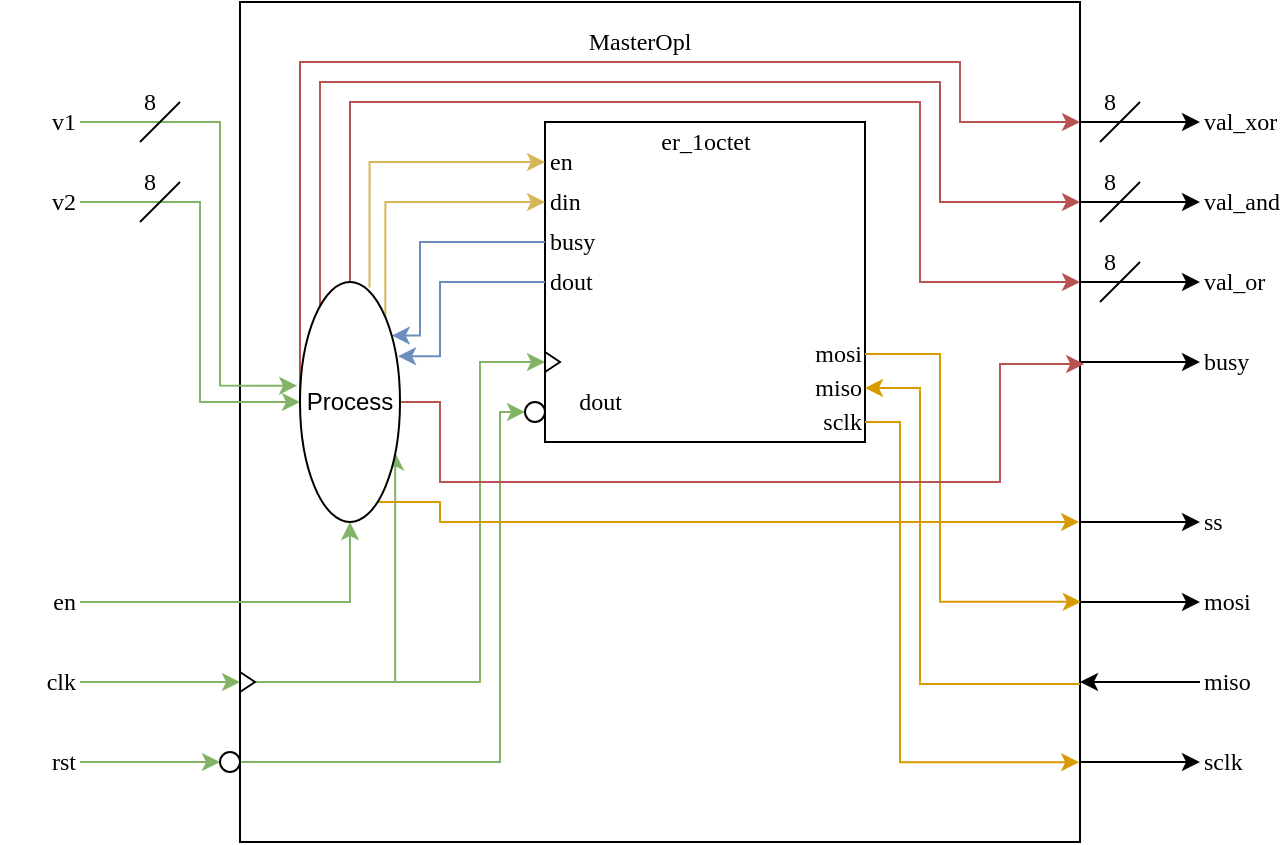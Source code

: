 <mxfile version="15.1.2" type="device"><diagram id="XymO7cuzpLnxfZoR5n3v" name="Page-1"><mxGraphModel dx="1408" dy="733" grid="1" gridSize="10" guides="1" tooltips="1" connect="1" arrows="1" fold="1" page="1" pageScale="1" pageWidth="850" pageHeight="1100" math="0" shadow="0"><root><mxCell id="0"/><mxCell id="1" parent="0"/><mxCell id="hbVFQukB9Q6nG860RDWJ-18" style="edgeStyle=orthogonalEdgeStyle;rounded=0;orthogonalLoop=1;jettySize=auto;html=1;entryX=0;entryY=0.5;entryDx=0;entryDy=0;" parent="1" source="hbVFQukB9Q6nG860RDWJ-1" target="hbVFQukB9Q6nG860RDWJ-9" edge="1"><mxGeometry relative="1" as="geometry"><Array as="points"><mxPoint x="580" y="480"/><mxPoint x="580" y="480"/></Array></mxGeometry></mxCell><mxCell id="hbVFQukB9Q6nG860RDWJ-19" style="edgeStyle=orthogonalEdgeStyle;rounded=0;orthogonalLoop=1;jettySize=auto;html=1;entryX=0;entryY=0.5;entryDx=0;entryDy=0;endArrow=none;endFill=0;startArrow=classic;startFill=1;" parent="1" source="hbVFQukB9Q6nG860RDWJ-1" target="hbVFQukB9Q6nG860RDWJ-7" edge="1"><mxGeometry relative="1" as="geometry"><Array as="points"><mxPoint x="580" y="440"/><mxPoint x="580" y="440"/></Array></mxGeometry></mxCell><mxCell id="hbVFQukB9Q6nG860RDWJ-20" style="edgeStyle=orthogonalEdgeStyle;rounded=0;orthogonalLoop=1;jettySize=auto;html=1;entryX=0;entryY=0.5;entryDx=0;entryDy=0;" parent="1" source="hbVFQukB9Q6nG860RDWJ-1" target="hbVFQukB9Q6nG860RDWJ-10" edge="1"><mxGeometry relative="1" as="geometry"><Array as="points"><mxPoint x="580" y="400"/><mxPoint x="580" y="400"/></Array></mxGeometry></mxCell><mxCell id="hbVFQukB9Q6nG860RDWJ-21" style="edgeStyle=orthogonalEdgeStyle;rounded=0;orthogonalLoop=1;jettySize=auto;html=1;entryX=0;entryY=0.5;entryDx=0;entryDy=0;" parent="1" source="hbVFQukB9Q6nG860RDWJ-1" target="hbVFQukB9Q6nG860RDWJ-8" edge="1"><mxGeometry relative="1" as="geometry"><Array as="points"><mxPoint x="580" y="360"/><mxPoint x="580" y="360"/></Array></mxGeometry></mxCell><mxCell id="hbVFQukB9Q6nG860RDWJ-22" style="edgeStyle=orthogonalEdgeStyle;rounded=0;orthogonalLoop=1;jettySize=auto;html=1;entryX=0;entryY=0.5;entryDx=0;entryDy=0;" parent="1" source="hbVFQukB9Q6nG860RDWJ-1" target="hbVFQukB9Q6nG860RDWJ-14" edge="1"><mxGeometry relative="1" as="geometry"><Array as="points"><mxPoint x="580" y="280"/><mxPoint x="580" y="280"/></Array></mxGeometry></mxCell><mxCell id="hbVFQukB9Q6nG860RDWJ-23" style="edgeStyle=orthogonalEdgeStyle;rounded=0;orthogonalLoop=1;jettySize=auto;html=1;entryX=0;entryY=0.5;entryDx=0;entryDy=0;" parent="1" source="hbVFQukB9Q6nG860RDWJ-1" target="hbVFQukB9Q6nG860RDWJ-13" edge="1"><mxGeometry relative="1" as="geometry"><Array as="points"><mxPoint x="580" y="240"/><mxPoint x="580" y="240"/></Array></mxGeometry></mxCell><mxCell id="hbVFQukB9Q6nG860RDWJ-24" style="edgeStyle=orthogonalEdgeStyle;rounded=0;orthogonalLoop=1;jettySize=auto;html=1;entryX=0;entryY=0.5;entryDx=0;entryDy=0;" parent="1" source="hbVFQukB9Q6nG860RDWJ-1" target="hbVFQukB9Q6nG860RDWJ-12" edge="1"><mxGeometry relative="1" as="geometry"><Array as="points"><mxPoint x="590" y="200"/><mxPoint x="590" y="200"/></Array></mxGeometry></mxCell><mxCell id="hbVFQukB9Q6nG860RDWJ-25" style="edgeStyle=orthogonalEdgeStyle;rounded=0;orthogonalLoop=1;jettySize=auto;html=1;entryX=0;entryY=0.5;entryDx=0;entryDy=0;" parent="1" source="hbVFQukB9Q6nG860RDWJ-1" target="hbVFQukB9Q6nG860RDWJ-11" edge="1"><mxGeometry relative="1" as="geometry"><Array as="points"><mxPoint x="580" y="160"/><mxPoint x="580" y="160"/></Array></mxGeometry></mxCell><mxCell id="hbVFQukB9Q6nG860RDWJ-1" value="" style="whiteSpace=wrap;html=1;aspect=fixed;" parent="1" vertex="1"><mxGeometry x="160" y="100" width="420" height="420" as="geometry"/></mxCell><mxCell id="hbVFQukB9Q6nG860RDWJ-16" style="edgeStyle=orthogonalEdgeStyle;rounded=0;orthogonalLoop=1;jettySize=auto;html=1;entryX=0;entryY=0.5;entryDx=0;entryDy=0;fillColor=#d5e8d4;strokeColor=#82b366;" parent="1" source="hbVFQukB9Q6nG860RDWJ-2" target="hbVFQukB9Q6nG860RDWJ-43" edge="1"><mxGeometry relative="1" as="geometry"/></mxCell><mxCell id="hbVFQukB9Q6nG860RDWJ-2" value="rst" style="text;html=1;strokeColor=none;fillColor=none;align=right;verticalAlign=middle;whiteSpace=wrap;rounded=0;fontFamily=Rubik;fontSource=https%3A%2F%2Ffonts.googleapis.com%2Fcss%3Ffamily%3DRubik;" parent="1" vertex="1"><mxGeometry x="40" y="470" width="40" height="20" as="geometry"/></mxCell><mxCell id="hbVFQukB9Q6nG860RDWJ-15" style="edgeStyle=orthogonalEdgeStyle;rounded=0;orthogonalLoop=1;jettySize=auto;html=1;entryX=0;entryY=0.5;entryDx=0;entryDy=0;fillColor=#d5e8d4;strokeColor=#82b366;" parent="1" source="hbVFQukB9Q6nG860RDWJ-4" target="hbVFQukB9Q6nG860RDWJ-42" edge="1"><mxGeometry relative="1" as="geometry"><Array as="points"><mxPoint x="140" y="440"/><mxPoint x="140" y="440"/></Array></mxGeometry></mxCell><mxCell id="hbVFQukB9Q6nG860RDWJ-4" value="clk" style="text;html=1;strokeColor=none;fillColor=none;align=right;verticalAlign=middle;whiteSpace=wrap;rounded=0;fontFamily=Rubik;fontSource=https%3A%2F%2Ffonts.googleapis.com%2Fcss%3Ffamily%3DRubik;" parent="1" vertex="1"><mxGeometry x="40" y="430" width="40" height="20" as="geometry"/></mxCell><mxCell id="hbVFQukB9Q6nG860RDWJ-27" style="edgeStyle=orthogonalEdgeStyle;rounded=0;orthogonalLoop=1;jettySize=auto;html=1;entryX=-0.029;entryY=0.432;entryDx=0;entryDy=0;entryPerimeter=0;fillColor=#d5e8d4;strokeColor=#82b366;" parent="1" source="hbVFQukB9Q6nG860RDWJ-5" target="hbVFQukB9Q6nG860RDWJ-99" edge="1"><mxGeometry relative="1" as="geometry"><mxPoint x="189.293" y="159.275" as="targetPoint"/><Array as="points"><mxPoint x="150" y="160"/><mxPoint x="150" y="292"/></Array></mxGeometry></mxCell><mxCell id="hbVFQukB9Q6nG860RDWJ-5" value="v1" style="text;html=1;strokeColor=none;fillColor=none;align=right;verticalAlign=middle;whiteSpace=wrap;rounded=0;fontFamily=Rubik;fontSource=https%3A%2F%2Ffonts.googleapis.com%2Fcss%3Ffamily%3DRubik;" parent="1" vertex="1"><mxGeometry x="40" y="150" width="40" height="20" as="geometry"/></mxCell><mxCell id="hbVFQukB9Q6nG860RDWJ-26" style="edgeStyle=orthogonalEdgeStyle;rounded=0;orthogonalLoop=1;jettySize=auto;html=1;entryX=0;entryY=0.5;entryDx=0;entryDy=0;fillColor=#d5e8d4;strokeColor=#82b366;" parent="1" source="hbVFQukB9Q6nG860RDWJ-6" target="hbVFQukB9Q6nG860RDWJ-99" edge="1"><mxGeometry relative="1" as="geometry"><mxPoint x="188.75" y="200" as="targetPoint"/><Array as="points"><mxPoint x="140" y="200"/><mxPoint x="140" y="300"/></Array></mxGeometry></mxCell><mxCell id="hbVFQukB9Q6nG860RDWJ-6" value="v2" style="text;html=1;strokeColor=none;fillColor=none;align=right;verticalAlign=middle;whiteSpace=wrap;rounded=0;fontFamily=Rubik;fontSource=https%3A%2F%2Ffonts.googleapis.com%2Fcss%3Ffamily%3DRubik;" parent="1" vertex="1"><mxGeometry x="40" y="190" width="40" height="20" as="geometry"/></mxCell><mxCell id="hbVFQukB9Q6nG860RDWJ-7" value="miso" style="text;html=1;strokeColor=none;fillColor=none;align=left;verticalAlign=middle;whiteSpace=wrap;rounded=0;fontFamily=Rubik;fontSource=https%3A%2F%2Ffonts.googleapis.com%2Fcss%3Ffamily%3DRubik;" parent="1" vertex="1"><mxGeometry x="640" y="430" width="40" height="20" as="geometry"/></mxCell><mxCell id="hbVFQukB9Q6nG860RDWJ-8" value="ss" style="text;html=1;strokeColor=none;fillColor=none;align=left;verticalAlign=middle;whiteSpace=wrap;rounded=0;fontFamily=Rubik;fontSource=https%3A%2F%2Ffonts.googleapis.com%2Fcss%3Ffamily%3DRubik;" parent="1" vertex="1"><mxGeometry x="640" y="350" width="40" height="20" as="geometry"/></mxCell><mxCell id="hbVFQukB9Q6nG860RDWJ-9" value="sclk" style="text;html=1;strokeColor=none;fillColor=none;align=left;verticalAlign=middle;whiteSpace=wrap;rounded=0;fontFamily=Rubik;fontSource=https%3A%2F%2Ffonts.googleapis.com%2Fcss%3Ffamily%3DRubik;" parent="1" vertex="1"><mxGeometry x="640" y="470" width="40" height="20" as="geometry"/></mxCell><mxCell id="hbVFQukB9Q6nG860RDWJ-10" value="mosi" style="text;html=1;strokeColor=none;fillColor=none;align=left;verticalAlign=middle;whiteSpace=wrap;rounded=0;fontFamily=Rubik;fontSource=https%3A%2F%2Ffonts.googleapis.com%2Fcss%3Ffamily%3DRubik;" parent="1" vertex="1"><mxGeometry x="640" y="390" width="40" height="20" as="geometry"/></mxCell><mxCell id="hbVFQukB9Q6nG860RDWJ-11" value="val_xor" style="text;html=1;strokeColor=none;fillColor=none;align=left;verticalAlign=middle;whiteSpace=wrap;rounded=0;fontFamily=Rubik;fontSource=https%3A%2F%2Ffonts.googleapis.com%2Fcss%3Ffamily%3DRubik;" parent="1" vertex="1"><mxGeometry x="640" y="150" width="40" height="20" as="geometry"/></mxCell><mxCell id="hbVFQukB9Q6nG860RDWJ-12" value="val_and" style="text;html=1;strokeColor=none;fillColor=none;align=left;verticalAlign=middle;whiteSpace=wrap;rounded=0;fontFamily=Rubik;fontSource=https%3A%2F%2Ffonts.googleapis.com%2Fcss%3Ffamily%3DRubik;" parent="1" vertex="1"><mxGeometry x="640" y="190" width="40" height="20" as="geometry"/></mxCell><mxCell id="hbVFQukB9Q6nG860RDWJ-13" value="val_or" style="text;html=1;strokeColor=none;fillColor=none;align=left;verticalAlign=middle;whiteSpace=wrap;rounded=0;fontFamily=Rubik;fontSource=https%3A%2F%2Ffonts.googleapis.com%2Fcss%3Ffamily%3DRubik;" parent="1" vertex="1"><mxGeometry x="640" y="230" width="40" height="20" as="geometry"/></mxCell><mxCell id="hbVFQukB9Q6nG860RDWJ-14" value="busy" style="text;html=1;strokeColor=none;fillColor=none;align=left;verticalAlign=middle;whiteSpace=wrap;rounded=0;fontFamily=Rubik;fontSource=https%3A%2F%2Ffonts.googleapis.com%2Fcss%3Ffamily%3DRubik;" parent="1" vertex="1"><mxGeometry x="640" y="270" width="40" height="20" as="geometry"/></mxCell><mxCell id="hbVFQukB9Q6nG860RDWJ-28" value="" style="endArrow=none;html=1;" parent="1" edge="1"><mxGeometry width="50" height="50" relative="1" as="geometry"><mxPoint x="110" y="210" as="sourcePoint"/><mxPoint x="130" y="190" as="targetPoint"/></mxGeometry></mxCell><mxCell id="hbVFQukB9Q6nG860RDWJ-30" value="8" style="text;html=1;strokeColor=none;fillColor=none;align=right;verticalAlign=middle;whiteSpace=wrap;rounded=0;fontFamily=Rubik;fontSource=https%3A%2F%2Ffonts.googleapis.com%2Fcss%3Ffamily%3DRubik;" parent="1" vertex="1"><mxGeometry x="80" y="180" width="40" height="20" as="geometry"/></mxCell><mxCell id="hbVFQukB9Q6nG860RDWJ-31" value="" style="endArrow=none;html=1;" parent="1" edge="1"><mxGeometry width="50" height="50" relative="1" as="geometry"><mxPoint x="110" y="170" as="sourcePoint"/><mxPoint x="130" y="150" as="targetPoint"/></mxGeometry></mxCell><mxCell id="hbVFQukB9Q6nG860RDWJ-32" value="8" style="text;html=1;strokeColor=none;fillColor=none;align=right;verticalAlign=middle;whiteSpace=wrap;rounded=0;fontFamily=Rubik;fontSource=https%3A%2F%2Ffonts.googleapis.com%2Fcss%3Ffamily%3DRubik;" parent="1" vertex="1"><mxGeometry x="80" y="140" width="40" height="20" as="geometry"/></mxCell><mxCell id="hbVFQukB9Q6nG860RDWJ-33" value="" style="endArrow=none;html=1;" parent="1" edge="1"><mxGeometry width="50" height="50" relative="1" as="geometry"><mxPoint x="590" y="170" as="sourcePoint"/><mxPoint x="610" y="150" as="targetPoint"/></mxGeometry></mxCell><mxCell id="hbVFQukB9Q6nG860RDWJ-34" value="8" style="text;html=1;strokeColor=none;fillColor=none;align=right;verticalAlign=middle;whiteSpace=wrap;rounded=0;fontFamily=Rubik;fontSource=https%3A%2F%2Ffonts.googleapis.com%2Fcss%3Ffamily%3DRubik;" parent="1" vertex="1"><mxGeometry x="560" y="140" width="40" height="20" as="geometry"/></mxCell><mxCell id="hbVFQukB9Q6nG860RDWJ-35" value="" style="endArrow=none;html=1;" parent="1" edge="1"><mxGeometry width="50" height="50" relative="1" as="geometry"><mxPoint x="590" y="210" as="sourcePoint"/><mxPoint x="610" y="190" as="targetPoint"/></mxGeometry></mxCell><mxCell id="hbVFQukB9Q6nG860RDWJ-36" value="8" style="text;html=1;strokeColor=none;fillColor=none;align=right;verticalAlign=middle;whiteSpace=wrap;rounded=0;fontFamily=Rubik;fontSource=https%3A%2F%2Ffonts.googleapis.com%2Fcss%3Ffamily%3DRubik;" parent="1" vertex="1"><mxGeometry x="560" y="180" width="40" height="20" as="geometry"/></mxCell><mxCell id="hbVFQukB9Q6nG860RDWJ-37" value="" style="endArrow=none;html=1;" parent="1" edge="1"><mxGeometry width="50" height="50" relative="1" as="geometry"><mxPoint x="590" y="250" as="sourcePoint"/><mxPoint x="610" y="230" as="targetPoint"/></mxGeometry></mxCell><mxCell id="hbVFQukB9Q6nG860RDWJ-38" value="8" style="text;html=1;strokeColor=none;fillColor=none;align=right;verticalAlign=middle;whiteSpace=wrap;rounded=0;fontFamily=Rubik;fontSource=https%3A%2F%2Ffonts.googleapis.com%2Fcss%3Ffamily%3DRubik;" parent="1" vertex="1"><mxGeometry x="560" y="220" width="40" height="20" as="geometry"/></mxCell><mxCell id="hbVFQukB9Q6nG860RDWJ-39" value="" style="whiteSpace=wrap;html=1;aspect=fixed;align=left;" parent="1" vertex="1"><mxGeometry x="312.5" y="160" width="160" height="160" as="geometry"/></mxCell><mxCell id="hbVFQukB9Q6nG860RDWJ-40" value="MasterOpl" style="text;html=1;strokeColor=none;fillColor=none;align=center;verticalAlign=middle;whiteSpace=wrap;rounded=0;fontFamily=Rubik;fontSource=https%3A%2F%2Ffonts.googleapis.com%2Fcss%3Ffamily%3DRubik;" parent="1" vertex="1"><mxGeometry x="340" y="110" width="40" height="20" as="geometry"/></mxCell><mxCell id="hbVFQukB9Q6nG860RDWJ-41" value="er_1octet" style="text;html=1;strokeColor=none;fillColor=none;align=center;verticalAlign=middle;whiteSpace=wrap;rounded=0;fontFamily=Rubik;fontSource=https%3A%2F%2Ffonts.googleapis.com%2Fcss%3Ffamily%3DRubik;" parent="1" vertex="1"><mxGeometry x="372.5" y="160" width="40" height="20" as="geometry"/></mxCell><mxCell id="hbVFQukB9Q6nG860RDWJ-96" style="edgeStyle=orthogonalEdgeStyle;rounded=0;orthogonalLoop=1;jettySize=auto;html=1;entryX=0;entryY=0.5;entryDx=0;entryDy=0;fillColor=#d5e8d4;strokeColor=#82b366;" parent="1" source="hbVFQukB9Q6nG860RDWJ-42" target="hbVFQukB9Q6nG860RDWJ-46" edge="1"><mxGeometry relative="1" as="geometry"><Array as="points"><mxPoint x="280" y="440"/><mxPoint x="280" y="280"/></Array></mxGeometry></mxCell><mxCell id="hbVFQukB9Q6nG860RDWJ-115" style="edgeStyle=orthogonalEdgeStyle;rounded=0;orthogonalLoop=1;jettySize=auto;html=1;entryX=0.952;entryY=0.71;entryDx=0;entryDy=0;entryPerimeter=0;startArrow=none;startFill=0;endArrow=classic;endFill=1;fillColor=#d5e8d4;strokeColor=#82b366;" parent="1" source="hbVFQukB9Q6nG860RDWJ-42" target="hbVFQukB9Q6nG860RDWJ-99" edge="1"><mxGeometry relative="1" as="geometry"/></mxCell><mxCell id="hbVFQukB9Q6nG860RDWJ-42" value="" style="triangle;whiteSpace=wrap;html=1;align=center;" parent="1" vertex="1"><mxGeometry x="160" y="435" width="7.5" height="10" as="geometry"/></mxCell><mxCell id="hbVFQukB9Q6nG860RDWJ-45" style="edgeStyle=orthogonalEdgeStyle;rounded=0;orthogonalLoop=1;jettySize=auto;html=1;entryX=0;entryY=0.5;entryDx=0;entryDy=0;fillColor=#d5e8d4;strokeColor=#82b366;" parent="1" source="hbVFQukB9Q6nG860RDWJ-43" target="hbVFQukB9Q6nG860RDWJ-47" edge="1"><mxGeometry relative="1" as="geometry"><Array as="points"><mxPoint x="290" y="480"/><mxPoint x="290" y="305"/></Array></mxGeometry></mxCell><mxCell id="hbVFQukB9Q6nG860RDWJ-43" value="" style="ellipse;whiteSpace=wrap;html=1;aspect=fixed;align=center;" parent="1" vertex="1"><mxGeometry x="150" y="475" width="10" height="10" as="geometry"/></mxCell><mxCell id="hbVFQukB9Q6nG860RDWJ-46" value="" style="triangle;whiteSpace=wrap;html=1;align=center;" parent="1" vertex="1"><mxGeometry x="312.5" y="275" width="7.5" height="10" as="geometry"/></mxCell><mxCell id="hbVFQukB9Q6nG860RDWJ-47" value="" style="ellipse;whiteSpace=wrap;html=1;aspect=fixed;align=center;" parent="1" vertex="1"><mxGeometry x="302.5" y="300" width="10" height="10" as="geometry"/></mxCell><mxCell id="hbVFQukB9Q6nG860RDWJ-61" value="en" style="text;html=1;strokeColor=none;fillColor=none;align=left;verticalAlign=middle;whiteSpace=wrap;rounded=0;fontFamily=Rubik;fontSource=https%3A%2F%2Ffonts.googleapis.com%2Fcss%3Ffamily%3DRubik;" parent="1" vertex="1"><mxGeometry x="312.5" y="170" width="40" height="20" as="geometry"/></mxCell><mxCell id="hbVFQukB9Q6nG860RDWJ-105" style="edgeStyle=orthogonalEdgeStyle;rounded=0;orthogonalLoop=1;jettySize=auto;html=1;entryX=0.918;entryY=0.223;entryDx=0;entryDy=0;entryPerimeter=0;startArrow=none;startFill=0;endArrow=classic;endFill=1;fillColor=#dae8fc;strokeColor=#6c8ebf;" parent="1" source="hbVFQukB9Q6nG860RDWJ-62" target="hbVFQukB9Q6nG860RDWJ-99" edge="1"><mxGeometry relative="1" as="geometry"><Array as="points"><mxPoint x="250" y="220"/><mxPoint x="250" y="267"/></Array></mxGeometry></mxCell><mxCell id="hbVFQukB9Q6nG860RDWJ-62" value="busy" style="text;html=1;strokeColor=none;fillColor=none;align=left;verticalAlign=middle;whiteSpace=wrap;rounded=0;fontFamily=Rubik;fontSource=https%3A%2F%2Ffonts.googleapis.com%2Fcss%3Ffamily%3DRubik;" parent="1" vertex="1"><mxGeometry x="312.5" y="210" width="40" height="20" as="geometry"/></mxCell><mxCell id="hbVFQukB9Q6nG860RDWJ-66" style="edgeStyle=orthogonalEdgeStyle;rounded=0;orthogonalLoop=1;jettySize=auto;html=1;entryX=0.999;entryY=0.905;entryDx=0;entryDy=0;entryPerimeter=0;fillColor=#ffe6cc;strokeColor=#d79b00;" parent="1" source="hbVFQukB9Q6nG860RDWJ-63" target="hbVFQukB9Q6nG860RDWJ-1" edge="1"><mxGeometry relative="1" as="geometry"><Array as="points"><mxPoint x="490" y="310"/><mxPoint x="490" y="480"/></Array></mxGeometry></mxCell><mxCell id="hbVFQukB9Q6nG860RDWJ-63" value="sclk" style="text;html=1;strokeColor=none;fillColor=none;align=right;verticalAlign=middle;whiteSpace=wrap;rounded=0;fontFamily=Rubik;fontSource=https%3A%2F%2Ffonts.googleapis.com%2Fcss%3Ffamily%3DRubik;" parent="1" vertex="1"><mxGeometry x="432.5" y="300" width="40" height="20" as="geometry"/></mxCell><mxCell id="hbVFQukB9Q6nG860RDWJ-67" style="edgeStyle=orthogonalEdgeStyle;rounded=0;orthogonalLoop=1;jettySize=auto;html=1;entryX=1.001;entryY=0.714;entryDx=0;entryDy=0;entryPerimeter=0;exitX=1;exitY=0.5;exitDx=0;exitDy=0;fillColor=#ffe6cc;strokeColor=#d79b00;" parent="1" source="hbVFQukB9Q6nG860RDWJ-65" target="hbVFQukB9Q6nG860RDWJ-1" edge="1"><mxGeometry relative="1" as="geometry"><Array as="points"><mxPoint x="510" y="276"/><mxPoint x="510" y="400"/></Array></mxGeometry></mxCell><mxCell id="hbVFQukB9Q6nG860RDWJ-68" style="edgeStyle=orthogonalEdgeStyle;rounded=0;orthogonalLoop=1;jettySize=auto;html=1;entryX=1;entryY=0.812;entryDx=0;entryDy=0;entryPerimeter=0;fillColor=#ffe6cc;strokeColor=#d79b00;startArrow=classic;startFill=1;endArrow=none;endFill=0;" parent="1" source="hbVFQukB9Q6nG860RDWJ-64" target="hbVFQukB9Q6nG860RDWJ-1" edge="1"><mxGeometry relative="1" as="geometry"><mxPoint x="580" y="438" as="targetPoint"/><Array as="points"><mxPoint x="500" y="293"/><mxPoint x="500" y="441"/></Array></mxGeometry></mxCell><mxCell id="hbVFQukB9Q6nG860RDWJ-64" value="miso" style="text;html=1;strokeColor=none;fillColor=none;align=right;verticalAlign=middle;whiteSpace=wrap;rounded=0;fontFamily=Rubik;fontSource=https%3A%2F%2Ffonts.googleapis.com%2Fcss%3Ffamily%3DRubik;" parent="1" vertex="1"><mxGeometry x="432.5" y="283" width="40" height="20" as="geometry"/></mxCell><mxCell id="hbVFQukB9Q6nG860RDWJ-65" value="mosi" style="text;html=1;strokeColor=none;fillColor=none;align=right;verticalAlign=middle;whiteSpace=wrap;rounded=0;fontFamily=Rubik;fontSource=https%3A%2F%2Ffonts.googleapis.com%2Fcss%3Ffamily%3DRubik;" parent="1" vertex="1"><mxGeometry x="432.5" y="266" width="40" height="20" as="geometry"/></mxCell><mxCell id="hbVFQukB9Q6nG860RDWJ-108" value="" style="edgeStyle=orthogonalEdgeStyle;rounded=0;orthogonalLoop=1;jettySize=auto;html=1;startArrow=none;startFill=0;endArrow=classic;endFill=1;entryX=0.981;entryY=0.309;entryDx=0;entryDy=0;entryPerimeter=0;fillColor=#dae8fc;strokeColor=#6c8ebf;" parent="1" source="hbVFQukB9Q6nG860RDWJ-69" target="hbVFQukB9Q6nG860RDWJ-99" edge="1"><mxGeometry relative="1" as="geometry"><Array as="points"><mxPoint x="260" y="240"/><mxPoint x="260" y="277"/></Array></mxGeometry></mxCell><mxCell id="hbVFQukB9Q6nG860RDWJ-69" value="dout" style="text;html=1;strokeColor=none;fillColor=none;align=left;verticalAlign=middle;whiteSpace=wrap;rounded=0;fontFamily=Rubik;fontSource=https%3A%2F%2Ffonts.googleapis.com%2Fcss%3Ffamily%3DRubik;" parent="1" vertex="1"><mxGeometry x="312.5" y="230" width="40" height="20" as="geometry"/></mxCell><mxCell id="hbVFQukB9Q6nG860RDWJ-101" style="edgeStyle=orthogonalEdgeStyle;rounded=0;orthogonalLoop=1;jettySize=auto;html=1;entryX=0.5;entryY=1;entryDx=0;entryDy=0;fillColor=#d5e8d4;strokeColor=#82b366;" parent="1" source="hbVFQukB9Q6nG860RDWJ-83" target="hbVFQukB9Q6nG860RDWJ-99" edge="1"><mxGeometry relative="1" as="geometry"/></mxCell><mxCell id="hbVFQukB9Q6nG860RDWJ-83" value="en" style="text;html=1;strokeColor=none;fillColor=none;align=right;verticalAlign=middle;whiteSpace=wrap;rounded=0;fontFamily=Rubik;fontSource=https%3A%2F%2Ffonts.googleapis.com%2Fcss%3Ffamily%3DRubik;" parent="1" vertex="1"><mxGeometry x="40" y="390" width="40" height="20" as="geometry"/></mxCell><mxCell id="hbVFQukB9Q6nG860RDWJ-103" style="edgeStyle=orthogonalEdgeStyle;rounded=0;orthogonalLoop=1;jettySize=auto;html=1;entryX=1;entryY=0;entryDx=0;entryDy=0;endArrow=none;endFill=0;startArrow=classic;startFill=1;fillColor=#fff2cc;strokeColor=#d6b656;" parent="1" source="hbVFQukB9Q6nG860RDWJ-98" target="hbVFQukB9Q6nG860RDWJ-99" edge="1"><mxGeometry relative="1" as="geometry"/></mxCell><mxCell id="hbVFQukB9Q6nG860RDWJ-98" value="din" style="text;html=1;strokeColor=none;fillColor=none;align=left;verticalAlign=middle;whiteSpace=wrap;rounded=0;fontFamily=Rubik;fontSource=https%3A%2F%2Ffonts.googleapis.com%2Fcss%3Ffamily%3DRubik;" parent="1" vertex="1"><mxGeometry x="312.5" y="190" width="40" height="20" as="geometry"/></mxCell><mxCell id="hbVFQukB9Q6nG860RDWJ-102" style="edgeStyle=orthogonalEdgeStyle;rounded=0;orthogonalLoop=1;jettySize=auto;html=1;entryX=0;entryY=0.5;entryDx=0;entryDy=0;exitX=0.695;exitY=0.023;exitDx=0;exitDy=0;exitPerimeter=0;fillColor=#fff2cc;strokeColor=#d6b656;" parent="1" source="hbVFQukB9Q6nG860RDWJ-99" target="hbVFQukB9Q6nG860RDWJ-61" edge="1"><mxGeometry relative="1" as="geometry"><Array as="points"><mxPoint x="225" y="180"/></Array></mxGeometry></mxCell><mxCell id="hbVFQukB9Q6nG860RDWJ-110" style="edgeStyle=orthogonalEdgeStyle;rounded=0;orthogonalLoop=1;jettySize=auto;html=1;entryX=0.5;entryY=1;entryDx=0;entryDy=0;startArrow=none;startFill=0;endArrow=classic;endFill=1;fillColor=#f8cecc;strokeColor=#b85450;" parent="1" source="hbVFQukB9Q6nG860RDWJ-99" target="hbVFQukB9Q6nG860RDWJ-34" edge="1"><mxGeometry relative="1" as="geometry"><Array as="points"><mxPoint x="190" y="130"/><mxPoint x="520" y="130"/><mxPoint x="520" y="160"/></Array></mxGeometry></mxCell><mxCell id="hbVFQukB9Q6nG860RDWJ-111" style="edgeStyle=orthogonalEdgeStyle;rounded=0;orthogonalLoop=1;jettySize=auto;html=1;entryX=0.5;entryY=1;entryDx=0;entryDy=0;startArrow=none;startFill=0;endArrow=classic;endFill=1;fillColor=#f8cecc;strokeColor=#b85450;" parent="1" source="hbVFQukB9Q6nG860RDWJ-99" target="hbVFQukB9Q6nG860RDWJ-36" edge="1"><mxGeometry relative="1" as="geometry"><Array as="points"><mxPoint x="200" y="140"/><mxPoint x="510" y="140"/><mxPoint x="510" y="200"/></Array></mxGeometry></mxCell><mxCell id="hbVFQukB9Q6nG860RDWJ-112" style="edgeStyle=orthogonalEdgeStyle;rounded=0;orthogonalLoop=1;jettySize=auto;html=1;entryX=0.5;entryY=1;entryDx=0;entryDy=0;startArrow=none;startFill=0;endArrow=classic;endFill=1;fillColor=#f8cecc;strokeColor=#b85450;" parent="1" source="hbVFQukB9Q6nG860RDWJ-99" target="hbVFQukB9Q6nG860RDWJ-38" edge="1"><mxGeometry relative="1" as="geometry"><Array as="points"><mxPoint x="215" y="150"/><mxPoint x="500" y="150"/><mxPoint x="500" y="240"/></Array></mxGeometry></mxCell><mxCell id="hbVFQukB9Q6nG860RDWJ-113" style="edgeStyle=orthogonalEdgeStyle;rounded=0;orthogonalLoop=1;jettySize=auto;html=1;entryX=1.005;entryY=0.431;entryDx=0;entryDy=0;entryPerimeter=0;startArrow=none;startFill=0;endArrow=classic;endFill=1;fillColor=#f8cecc;strokeColor=#b85450;" parent="1" source="hbVFQukB9Q6nG860RDWJ-99" target="hbVFQukB9Q6nG860RDWJ-1" edge="1"><mxGeometry relative="1" as="geometry"><Array as="points"><mxPoint x="260" y="300"/><mxPoint x="260" y="340"/><mxPoint x="540" y="340"/><mxPoint x="540" y="281"/></Array></mxGeometry></mxCell><mxCell id="hbVFQukB9Q6nG860RDWJ-114" style="edgeStyle=orthogonalEdgeStyle;rounded=0;orthogonalLoop=1;jettySize=auto;html=1;entryX=0.999;entryY=0.619;entryDx=0;entryDy=0;entryPerimeter=0;startArrow=none;startFill=0;endArrow=classic;endFill=1;fillColor=#ffe6cc;strokeColor=#d79b00;" parent="1" source="hbVFQukB9Q6nG860RDWJ-99" target="hbVFQukB9Q6nG860RDWJ-1" edge="1"><mxGeometry relative="1" as="geometry"><Array as="points"><mxPoint x="260" y="350"/><mxPoint x="260" y="360"/></Array></mxGeometry></mxCell><mxCell id="hbVFQukB9Q6nG860RDWJ-99" value="Process" style="ellipse;whiteSpace=wrap;html=1;align=center;" parent="1" vertex="1"><mxGeometry x="190" y="240" width="50" height="120" as="geometry"/></mxCell><mxCell id="hbVFQukB9Q6nG860RDWJ-107" value="dout" style="text;html=1;strokeColor=none;fillColor=none;align=right;verticalAlign=middle;whiteSpace=wrap;rounded=0;fontFamily=Rubik;fontSource=https%3A%2F%2Ffonts.googleapis.com%2Fcss%3Ffamily%3DRubik;" parent="1" vertex="1"><mxGeometry x="312.5" y="290" width="40" height="20" as="geometry"/></mxCell></root></mxGraphModel></diagram></mxfile>